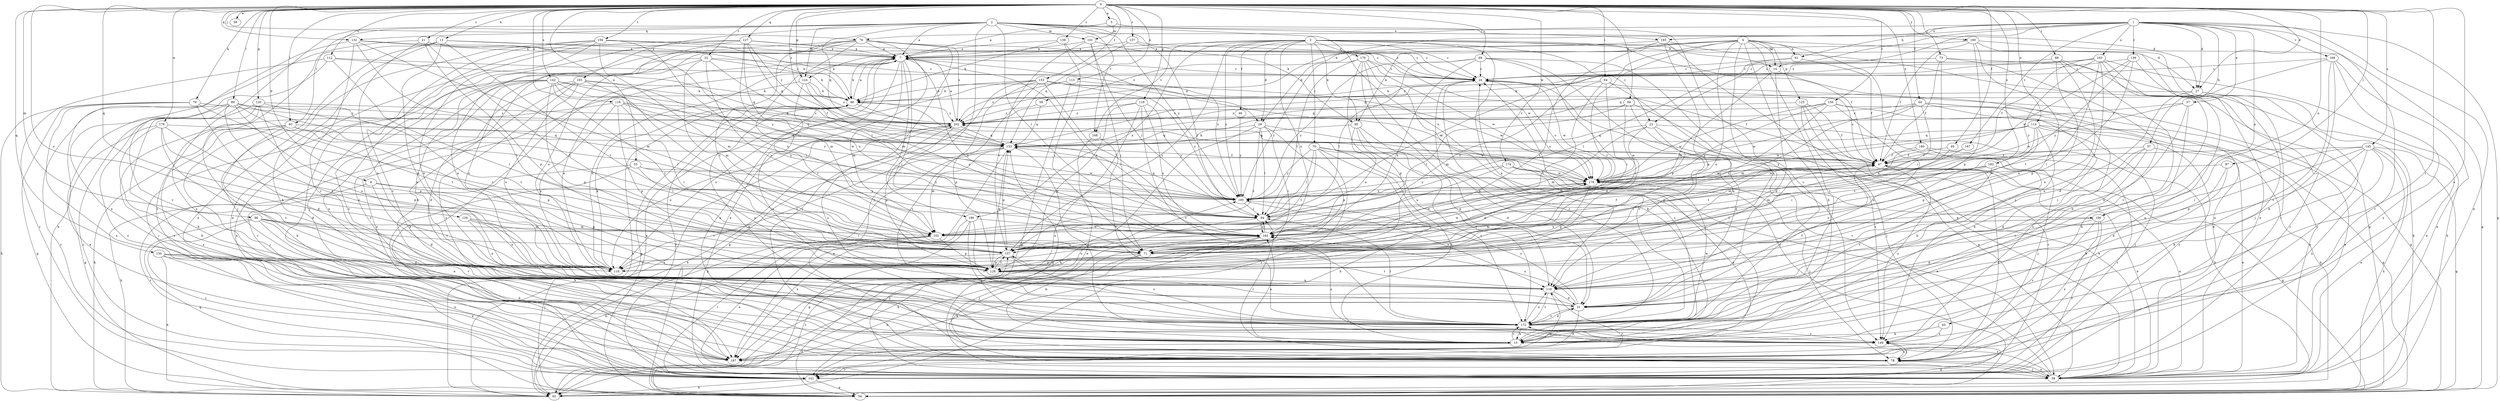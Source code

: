 strict digraph  {
0;
1;
2;
3;
4;
5;
7;
8;
13;
14;
15;
21;
22;
23;
24;
27;
29;
31;
33;
36;
37;
39;
40;
44;
46;
47;
54;
57;
58;
61;
62;
64;
65;
69;
70;
71;
73;
76;
78;
79;
84;
85;
86;
87;
88;
89;
93;
94;
96;
101;
102;
106;
110;
112;
113;
114;
116;
118;
119;
120;
124;
125;
126;
127;
129;
130;
132;
133;
137;
138;
139;
141;
142;
145;
149;
150;
153;
156;
157;
163;
164;
166;
167;
168;
170;
172;
174;
178;
179;
180;
183;
185;
186;
187;
190;
193;
195;
202;
0 -> 5  [label=a];
0 -> 8  [label=b];
0 -> 13  [label=b];
0 -> 21  [label=c];
0 -> 22  [label=c];
0 -> 27  [label=d];
0 -> 33  [label=e];
0 -> 36  [label=e];
0 -> 40  [label=f];
0 -> 44  [label=f];
0 -> 64  [label=i];
0 -> 65  [label=i];
0 -> 69  [label=i];
0 -> 73  [label=j];
0 -> 76  [label=j];
0 -> 79  [label=k];
0 -> 84  [label=k];
0 -> 87  [label=l];
0 -> 88  [label=l];
0 -> 89  [label=l];
0 -> 93  [label=l];
0 -> 96  [label=m];
0 -> 106  [label=n];
0 -> 112  [label=o];
0 -> 113  [label=o];
0 -> 114  [label=o];
0 -> 116  [label=o];
0 -> 118  [label=o];
0 -> 119  [label=p];
0 -> 120  [label=p];
0 -> 124  [label=p];
0 -> 127  [label=q];
0 -> 129  [label=q];
0 -> 130  [label=q];
0 -> 132  [label=q];
0 -> 137  [label=r];
0 -> 138  [label=r];
0 -> 142  [label=s];
0 -> 145  [label=s];
0 -> 149  [label=s];
0 -> 150  [label=t];
0 -> 153  [label=t];
0 -> 156  [label=t];
0 -> 174  [label=w];
0 -> 178  [label=w];
0 -> 180  [label=x];
0 -> 183  [label=x];
0 -> 190  [label=y];
0 -> 202  [label=z];
1 -> 14  [label=b];
1 -> 23  [label=c];
1 -> 27  [label=d];
1 -> 37  [label=e];
1 -> 39  [label=e];
1 -> 54  [label=g];
1 -> 57  [label=h];
1 -> 58  [label=h];
1 -> 61  [label=h];
1 -> 76  [label=j];
1 -> 106  [label=n];
1 -> 139  [label=r];
1 -> 141  [label=r];
1 -> 163  [label=u];
1 -> 166  [label=v];
1 -> 167  [label=v];
1 -> 185  [label=x];
2 -> 7  [label=a];
2 -> 27  [label=d];
2 -> 78  [label=j];
2 -> 85  [label=k];
2 -> 93  [label=l];
2 -> 94  [label=l];
2 -> 101  [label=m];
2 -> 106  [label=n];
2 -> 124  [label=p];
2 -> 132  [label=q];
2 -> 133  [label=q];
2 -> 141  [label=r];
2 -> 168  [label=v];
2 -> 185  [label=x];
2 -> 193  [label=y];
2 -> 195  [label=y];
3 -> 14  [label=b];
3 -> 23  [label=c];
3 -> 24  [label=c];
3 -> 27  [label=d];
3 -> 29  [label=d];
3 -> 46  [label=f];
3 -> 47  [label=f];
3 -> 70  [label=i];
3 -> 85  [label=k];
3 -> 110  [label=n];
3 -> 124  [label=p];
3 -> 157  [label=t];
3 -> 164  [label=u];
3 -> 168  [label=v];
3 -> 170  [label=v];
3 -> 186  [label=x];
3 -> 195  [label=y];
4 -> 14  [label=b];
4 -> 15  [label=b];
4 -> 29  [label=d];
4 -> 39  [label=e];
4 -> 61  [label=h];
4 -> 85  [label=k];
4 -> 94  [label=l];
4 -> 110  [label=n];
4 -> 118  [label=o];
4 -> 125  [label=p];
4 -> 149  [label=s];
4 -> 157  [label=t];
4 -> 172  [label=v];
4 -> 202  [label=z];
5 -> 7  [label=a];
5 -> 101  [label=m];
5 -> 172  [label=v];
7 -> 24  [label=c];
7 -> 29  [label=d];
7 -> 71  [label=i];
7 -> 86  [label=k];
7 -> 102  [label=m];
7 -> 118  [label=o];
7 -> 149  [label=s];
7 -> 164  [label=u];
7 -> 186  [label=x];
8 -> 31  [label=d];
8 -> 126  [label=p];
8 -> 141  [label=r];
8 -> 195  [label=y];
13 -> 7  [label=a];
13 -> 15  [label=b];
13 -> 78  [label=j];
13 -> 86  [label=k];
13 -> 110  [label=n];
13 -> 157  [label=t];
13 -> 187  [label=x];
14 -> 31  [label=d];
14 -> 39  [label=e];
14 -> 102  [label=m];
15 -> 24  [label=c];
15 -> 86  [label=k];
15 -> 164  [label=u];
15 -> 172  [label=v];
15 -> 187  [label=x];
21 -> 7  [label=a];
21 -> 62  [label=h];
21 -> 110  [label=n];
21 -> 126  [label=p];
21 -> 157  [label=t];
21 -> 195  [label=y];
22 -> 24  [label=c];
22 -> 47  [label=f];
22 -> 86  [label=k];
22 -> 102  [label=m];
22 -> 110  [label=n];
22 -> 118  [label=o];
22 -> 164  [label=u];
23 -> 39  [label=e];
23 -> 62  [label=h];
23 -> 102  [label=m];
23 -> 126  [label=p];
23 -> 133  [label=q];
23 -> 179  [label=w];
24 -> 86  [label=k];
24 -> 172  [label=v];
24 -> 179  [label=w];
27 -> 39  [label=e];
27 -> 78  [label=j];
27 -> 110  [label=n];
27 -> 133  [label=q];
29 -> 62  [label=h];
29 -> 71  [label=i];
29 -> 94  [label=l];
29 -> 126  [label=p];
29 -> 133  [label=q];
29 -> 157  [label=t];
29 -> 179  [label=w];
31 -> 47  [label=f];
31 -> 164  [label=u];
31 -> 172  [label=v];
31 -> 187  [label=x];
31 -> 195  [label=y];
31 -> 202  [label=z];
33 -> 39  [label=e];
33 -> 62  [label=h];
33 -> 126  [label=p];
33 -> 179  [label=w];
33 -> 195  [label=y];
37 -> 15  [label=b];
37 -> 110  [label=n];
37 -> 179  [label=w];
37 -> 202  [label=z];
39 -> 24  [label=c];
39 -> 78  [label=j];
39 -> 133  [label=q];
39 -> 172  [label=v];
40 -> 47  [label=f];
40 -> 71  [label=i];
44 -> 15  [label=b];
44 -> 39  [label=e];
44 -> 102  [label=m];
44 -> 149  [label=s];
44 -> 164  [label=u];
44 -> 179  [label=w];
44 -> 202  [label=z];
46 -> 195  [label=y];
47 -> 24  [label=c];
47 -> 39  [label=e];
47 -> 54  [label=g];
47 -> 71  [label=i];
47 -> 86  [label=k];
47 -> 149  [label=s];
47 -> 179  [label=w];
47 -> 202  [label=z];
54 -> 7  [label=a];
54 -> 24  [label=c];
54 -> 157  [label=t];
57 -> 31  [label=d];
57 -> 39  [label=e];
57 -> 47  [label=f];
57 -> 71  [label=i];
57 -> 172  [label=v];
58 -> 133  [label=q];
58 -> 202  [label=z];
61 -> 24  [label=c];
61 -> 47  [label=f];
61 -> 94  [label=l];
62 -> 195  [label=y];
62 -> 202  [label=z];
64 -> 54  [label=g];
64 -> 71  [label=i];
64 -> 86  [label=k];
64 -> 102  [label=m];
64 -> 110  [label=n];
64 -> 157  [label=t];
65 -> 15  [label=b];
65 -> 149  [label=s];
69 -> 24  [label=c];
69 -> 71  [label=i];
69 -> 94  [label=l];
69 -> 126  [label=p];
69 -> 149  [label=s];
69 -> 164  [label=u];
69 -> 195  [label=y];
70 -> 15  [label=b];
70 -> 47  [label=f];
70 -> 62  [label=h];
70 -> 94  [label=l];
70 -> 141  [label=r];
70 -> 157  [label=t];
70 -> 172  [label=v];
70 -> 195  [label=y];
71 -> 39  [label=e];
71 -> 62  [label=h];
71 -> 126  [label=p];
71 -> 179  [label=w];
73 -> 15  [label=b];
73 -> 24  [label=c];
73 -> 47  [label=f];
73 -> 71  [label=i];
73 -> 141  [label=r];
76 -> 7  [label=a];
76 -> 15  [label=b];
76 -> 24  [label=c];
76 -> 39  [label=e];
76 -> 78  [label=j];
76 -> 102  [label=m];
76 -> 118  [label=o];
76 -> 157  [label=t];
76 -> 187  [label=x];
76 -> 202  [label=z];
78 -> 7  [label=a];
78 -> 39  [label=e];
78 -> 47  [label=f];
78 -> 94  [label=l];
78 -> 141  [label=r];
78 -> 149  [label=s];
79 -> 31  [label=d];
79 -> 54  [label=g];
79 -> 62  [label=h];
79 -> 157  [label=t];
79 -> 187  [label=x];
79 -> 202  [label=z];
84 -> 31  [label=d];
84 -> 39  [label=e];
84 -> 94  [label=l];
84 -> 118  [label=o];
84 -> 202  [label=z];
85 -> 31  [label=d];
85 -> 110  [label=n];
85 -> 133  [label=q];
85 -> 164  [label=u];
85 -> 172  [label=v];
86 -> 7  [label=a];
86 -> 54  [label=g];
86 -> 62  [label=h];
86 -> 94  [label=l];
86 -> 141  [label=r];
86 -> 202  [label=z];
87 -> 15  [label=b];
87 -> 31  [label=d];
87 -> 179  [label=w];
88 -> 24  [label=c];
88 -> 62  [label=h];
88 -> 110  [label=n];
88 -> 126  [label=p];
88 -> 172  [label=v];
89 -> 39  [label=e];
89 -> 94  [label=l];
89 -> 118  [label=o];
89 -> 126  [label=p];
89 -> 141  [label=r];
89 -> 157  [label=t];
89 -> 187  [label=x];
89 -> 195  [label=y];
89 -> 202  [label=z];
93 -> 15  [label=b];
93 -> 62  [label=h];
93 -> 71  [label=i];
93 -> 78  [label=j];
93 -> 126  [label=p];
93 -> 133  [label=q];
93 -> 187  [label=x];
94 -> 47  [label=f];
94 -> 62  [label=h];
94 -> 164  [label=u];
96 -> 15  [label=b];
96 -> 54  [label=g];
96 -> 71  [label=i];
96 -> 102  [label=m];
96 -> 141  [label=r];
96 -> 157  [label=t];
96 -> 172  [label=v];
101 -> 7  [label=a];
101 -> 24  [label=c];
101 -> 71  [label=i];
101 -> 94  [label=l];
101 -> 157  [label=t];
102 -> 39  [label=e];
102 -> 62  [label=h];
102 -> 126  [label=p];
102 -> 141  [label=r];
106 -> 31  [label=d];
106 -> 102  [label=m];
106 -> 141  [label=r];
106 -> 149  [label=s];
106 -> 164  [label=u];
106 -> 187  [label=x];
110 -> 31  [label=d];
110 -> 141  [label=r];
110 -> 157  [label=t];
110 -> 172  [label=v];
112 -> 24  [label=c];
112 -> 71  [label=i];
112 -> 133  [label=q];
112 -> 141  [label=r];
112 -> 172  [label=v];
113 -> 54  [label=g];
113 -> 86  [label=k];
113 -> 179  [label=w];
113 -> 202  [label=z];
114 -> 15  [label=b];
114 -> 54  [label=g];
114 -> 62  [label=h];
114 -> 78  [label=j];
114 -> 126  [label=p];
114 -> 133  [label=q];
114 -> 157  [label=t];
114 -> 179  [label=w];
114 -> 195  [label=y];
116 -> 71  [label=i];
116 -> 118  [label=o];
116 -> 126  [label=p];
116 -> 133  [label=q];
116 -> 179  [label=w];
116 -> 187  [label=x];
116 -> 202  [label=z];
118 -> 7  [label=a];
118 -> 47  [label=f];
118 -> 86  [label=k];
118 -> 164  [label=u];
119 -> 126  [label=p];
119 -> 164  [label=u];
119 -> 172  [label=v];
119 -> 187  [label=x];
119 -> 195  [label=y];
119 -> 202  [label=z];
120 -> 15  [label=b];
120 -> 118  [label=o];
120 -> 141  [label=r];
120 -> 157  [label=t];
120 -> 172  [label=v];
120 -> 202  [label=z];
124 -> 71  [label=i];
124 -> 86  [label=k];
124 -> 164  [label=u];
124 -> 187  [label=x];
124 -> 202  [label=z];
125 -> 47  [label=f];
125 -> 78  [label=j];
125 -> 141  [label=r];
125 -> 149  [label=s];
125 -> 202  [label=z];
126 -> 110  [label=n];
126 -> 133  [label=q];
126 -> 157  [label=t];
127 -> 7  [label=a];
127 -> 24  [label=c];
127 -> 39  [label=e];
127 -> 78  [label=j];
127 -> 94  [label=l];
127 -> 110  [label=n];
127 -> 133  [label=q];
127 -> 164  [label=u];
127 -> 202  [label=z];
129 -> 102  [label=m];
129 -> 110  [label=n];
129 -> 118  [label=o];
129 -> 157  [label=t];
130 -> 15  [label=b];
130 -> 39  [label=e];
130 -> 62  [label=h];
130 -> 78  [label=j];
130 -> 118  [label=o];
130 -> 187  [label=x];
132 -> 7  [label=a];
132 -> 24  [label=c];
132 -> 102  [label=m];
132 -> 157  [label=t];
132 -> 172  [label=v];
132 -> 187  [label=x];
133 -> 47  [label=f];
133 -> 62  [label=h];
133 -> 102  [label=m];
133 -> 118  [label=o];
133 -> 149  [label=s];
133 -> 187  [label=x];
137 -> 7  [label=a];
137 -> 94  [label=l];
137 -> 133  [label=q];
137 -> 179  [label=w];
138 -> 7  [label=a];
138 -> 71  [label=i];
138 -> 86  [label=k];
138 -> 195  [label=y];
139 -> 24  [label=c];
139 -> 78  [label=j];
139 -> 157  [label=t];
139 -> 179  [label=w];
139 -> 195  [label=y];
141 -> 7  [label=a];
141 -> 54  [label=g];
141 -> 62  [label=h];
141 -> 110  [label=n];
142 -> 39  [label=e];
142 -> 86  [label=k];
142 -> 94  [label=l];
142 -> 126  [label=p];
142 -> 133  [label=q];
142 -> 141  [label=r];
142 -> 149  [label=s];
142 -> 157  [label=t];
142 -> 172  [label=v];
142 -> 195  [label=y];
145 -> 15  [label=b];
145 -> 39  [label=e];
145 -> 47  [label=f];
145 -> 54  [label=g];
145 -> 62  [label=h];
145 -> 71  [label=i];
145 -> 110  [label=n];
145 -> 126  [label=p];
145 -> 187  [label=x];
149 -> 54  [label=g];
149 -> 78  [label=j];
149 -> 164  [label=u];
150 -> 39  [label=e];
150 -> 110  [label=n];
150 -> 141  [label=r];
150 -> 164  [label=u];
150 -> 179  [label=w];
150 -> 195  [label=y];
150 -> 202  [label=z];
153 -> 47  [label=f];
153 -> 54  [label=g];
153 -> 86  [label=k];
153 -> 94  [label=l];
153 -> 118  [label=o];
153 -> 126  [label=p];
153 -> 172  [label=v];
153 -> 179  [label=w];
153 -> 195  [label=y];
156 -> 7  [label=a];
156 -> 39  [label=e];
156 -> 78  [label=j];
156 -> 86  [label=k];
156 -> 102  [label=m];
156 -> 110  [label=n];
156 -> 164  [label=u];
156 -> 172  [label=v];
157 -> 118  [label=o];
157 -> 126  [label=p];
157 -> 133  [label=q];
157 -> 172  [label=v];
157 -> 179  [label=w];
163 -> 15  [label=b];
163 -> 24  [label=c];
163 -> 31  [label=d];
163 -> 47  [label=f];
163 -> 62  [label=h];
163 -> 71  [label=i];
163 -> 133  [label=q];
163 -> 187  [label=x];
163 -> 195  [label=y];
163 -> 202  [label=z];
164 -> 7  [label=a];
164 -> 15  [label=b];
164 -> 47  [label=f];
164 -> 71  [label=i];
164 -> 78  [label=j];
164 -> 94  [label=l];
164 -> 157  [label=t];
166 -> 15  [label=b];
166 -> 24  [label=c];
166 -> 39  [label=e];
166 -> 133  [label=q];
166 -> 172  [label=v];
166 -> 187  [label=x];
167 -> 47  [label=f];
167 -> 102  [label=m];
168 -> 39  [label=e];
168 -> 172  [label=v];
170 -> 15  [label=b];
170 -> 24  [label=c];
170 -> 31  [label=d];
170 -> 94  [label=l];
170 -> 126  [label=p];
170 -> 141  [label=r];
170 -> 179  [label=w];
170 -> 195  [label=y];
172 -> 15  [label=b];
172 -> 24  [label=c];
172 -> 31  [label=d];
172 -> 94  [label=l];
172 -> 110  [label=n];
172 -> 149  [label=s];
172 -> 179  [label=w];
174 -> 39  [label=e];
174 -> 164  [label=u];
174 -> 179  [label=w];
174 -> 187  [label=x];
174 -> 195  [label=y];
178 -> 15  [label=b];
178 -> 31  [label=d];
178 -> 54  [label=g];
178 -> 118  [label=o];
178 -> 126  [label=p];
178 -> 133  [label=q];
179 -> 24  [label=c];
179 -> 78  [label=j];
179 -> 126  [label=p];
179 -> 164  [label=u];
179 -> 195  [label=y];
180 -> 47  [label=f];
180 -> 78  [label=j];
180 -> 141  [label=r];
180 -> 157  [label=t];
183 -> 39  [label=e];
183 -> 102  [label=m];
183 -> 118  [label=o];
183 -> 172  [label=v];
183 -> 179  [label=w];
185 -> 7  [label=a];
185 -> 39  [label=e];
185 -> 54  [label=g];
185 -> 126  [label=p];
185 -> 157  [label=t];
186 -> 54  [label=g];
186 -> 149  [label=s];
186 -> 164  [label=u];
186 -> 172  [label=v];
186 -> 187  [label=x];
190 -> 7  [label=a];
190 -> 47  [label=f];
190 -> 54  [label=g];
190 -> 110  [label=n];
190 -> 126  [label=p];
190 -> 141  [label=r];
193 -> 31  [label=d];
193 -> 71  [label=i];
193 -> 86  [label=k];
193 -> 118  [label=o];
193 -> 141  [label=r];
193 -> 149  [label=s];
193 -> 195  [label=y];
195 -> 94  [label=l];
195 -> 110  [label=n];
195 -> 133  [label=q];
202 -> 7  [label=a];
202 -> 62  [label=h];
202 -> 118  [label=o];
202 -> 126  [label=p];
202 -> 133  [label=q];
}
